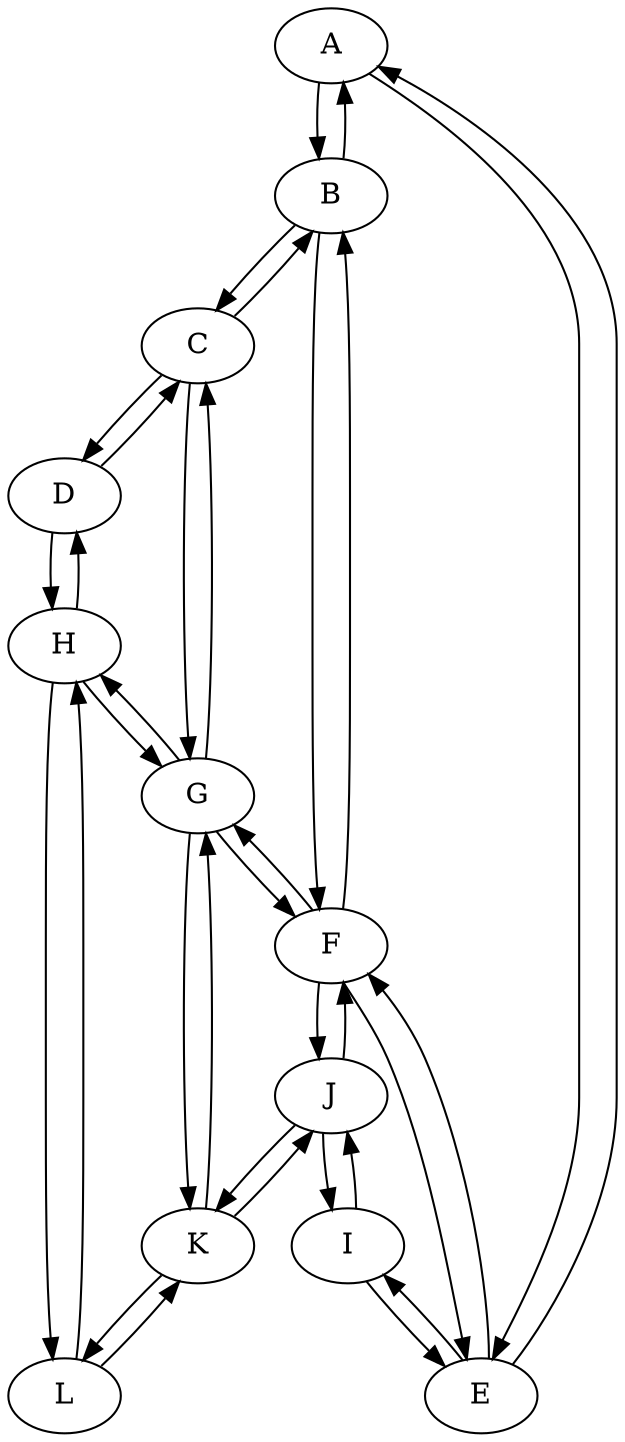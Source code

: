 digraph {
    "A" -> "B" [weight=15];
    "A" -> "E" [weight=10];
    "B" -> "A" [weight=15];
    "B" -> "F" [weight=17];
    "B" -> "C" [weight=16];
    "C" -> "B" [weight=16];
    "C" -> "G" [weight=13];
    "C" -> "D" [weight=20];
    "D" -> "C" [weight=20];
    "D" -> "H" [weight=21];
    "E" -> "A" [weight=10];
    "E" -> "F" [weight=31];
    "E" -> "I" [weight=18];
    "F" -> "B" [weight=17];
    "F" -> "E" [weight=31];
    "F" -> "G" [weight=35];
    "F" -> "J" [weight=29];
    "G" -> "C" [weight=13];
    "G" -> "F" [weight=35];
    "G" -> "H" [weight=14];
    "G" -> "K" [weight=25];
    "H" -> "D" [weight=21];
    "H" -> "G" [weight=14];
    "H" -> "L" [weight=23];
    "I" -> "E" [weight=18];
    "I" -> "J" [weight=19];
    "J" -> "I" [weight=19];
    "J" -> "F" [weight=29];
    "J" -> "K" [weight=26];
    "K" -> "J" [weight=26];
    "K" -> "G" [weight=25];
    "K" -> "L" [weight=11];
    "L" -> "H" [weight=23];
    "L" -> "K" [weight=11];
}